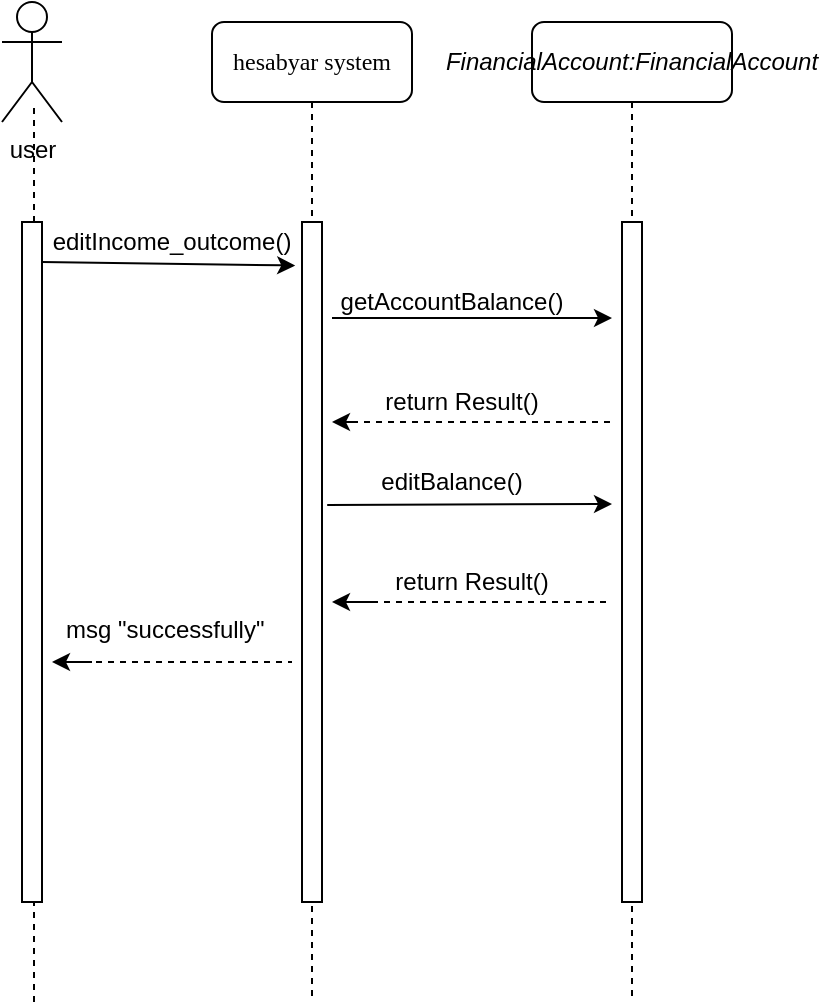 <mxfile version="12.5.8" type="github"><diagram id="2Q6KYuwx_pLNF5ESnzS0" name="Page-1"><mxGraphModel dx="1264" dy="533" grid="1" gridSize="10" guides="1" tooltips="1" connect="1" arrows="1" fold="1" page="1" pageScale="1" pageWidth="850" pageHeight="1100" math="0" shadow="0"><root><mxCell id="0"/><mxCell id="1" parent="0"/><mxCell id="6kybMYccWwTdQ4rC23BJ-1" value="hesabyar system" style="shape=umlLifeline;perimeter=lifelinePerimeter;whiteSpace=wrap;html=1;container=1;collapsible=0;recursiveResize=0;outlineConnect=0;rounded=1;shadow=0;comic=0;labelBackgroundColor=none;strokeColor=#000000;strokeWidth=1;fillColor=#FFFFFF;fontFamily=Verdana;fontSize=12;fontColor=#000000;align=center;" vertex="1" parent="1"><mxGeometry x="240" y="80" width="100" height="490" as="geometry"/></mxCell><mxCell id="6kybMYccWwTdQ4rC23BJ-2" value="" style="html=1;points=[];perimeter=orthogonalPerimeter;rounded=0;shadow=0;comic=0;labelBackgroundColor=none;strokeColor=#000000;strokeWidth=1;fillColor=#FFFFFF;fontFamily=Verdana;fontSize=12;fontColor=#000000;align=center;" vertex="1" parent="6kybMYccWwTdQ4rC23BJ-1"><mxGeometry x="45" y="100" width="10" height="340" as="geometry"/></mxCell><mxCell id="6kybMYccWwTdQ4rC23BJ-3" value="" style="endArrow=none;dashed=1;html=1;" edge="1" parent="1" source="6kybMYccWwTdQ4rC23BJ-5"><mxGeometry width="50" height="50" relative="1" as="geometry"><mxPoint x="151" y="660" as="sourcePoint"/><mxPoint x="151" y="120" as="targetPoint"/></mxGeometry></mxCell><mxCell id="6kybMYccWwTdQ4rC23BJ-4" value="user&lt;br&gt;" style="shape=umlActor;html=1;verticalLabelPosition=bottom;verticalAlign=top;align=center;" vertex="1" parent="1"><mxGeometry x="135" y="70" width="30" height="60" as="geometry"/></mxCell><mxCell id="6kybMYccWwTdQ4rC23BJ-5" value="" style="html=1;points=[];perimeter=orthogonalPerimeter;" vertex="1" parent="1"><mxGeometry x="145" y="180" width="10" height="340" as="geometry"/></mxCell><mxCell id="6kybMYccWwTdQ4rC23BJ-6" value="" style="endArrow=none;dashed=1;html=1;" edge="1" parent="1" target="6kybMYccWwTdQ4rC23BJ-5"><mxGeometry width="50" height="50" relative="1" as="geometry"><mxPoint x="151" y="570" as="sourcePoint"/><mxPoint x="151" y="120" as="targetPoint"/></mxGeometry></mxCell><mxCell id="6kybMYccWwTdQ4rC23BJ-7" value="&lt;i style=&quot;font-family: &amp;#34;helvetica&amp;#34; ; white-space: nowrap&quot;&gt;FinancialAccount:&lt;/i&gt;&lt;i style=&quot;font-family: &amp;#34;helvetica&amp;#34; ; white-space: nowrap&quot;&gt;FinancialAccount&lt;/i&gt;" style="shape=umlLifeline;perimeter=lifelinePerimeter;whiteSpace=wrap;html=1;container=1;collapsible=0;recursiveResize=0;outlineConnect=0;rounded=1;shadow=0;comic=0;labelBackgroundColor=none;strokeColor=#000000;strokeWidth=1;fillColor=#FFFFFF;fontFamily=Verdana;fontSize=12;fontColor=#000000;align=center;size=40;" vertex="1" parent="1"><mxGeometry x="400" y="80" width="100" height="490" as="geometry"/></mxCell><mxCell id="6kybMYccWwTdQ4rC23BJ-8" value="" style="html=1;points=[];perimeter=orthogonalPerimeter;rounded=0;shadow=0;comic=0;labelBackgroundColor=none;strokeColor=#000000;strokeWidth=1;fillColor=#FFFFFF;fontFamily=Verdana;fontSize=12;fontColor=#000000;align=center;" vertex="1" parent="6kybMYccWwTdQ4rC23BJ-7"><mxGeometry x="45" y="100" width="10" height="340" as="geometry"/></mxCell><mxCell id="6kybMYccWwTdQ4rC23BJ-9" value="" style="endArrow=classic;html=1;entryX=-0.34;entryY=0.064;entryDx=0;entryDy=0;entryPerimeter=0;" edge="1" parent="1" target="6kybMYccWwTdQ4rC23BJ-2"><mxGeometry width="50" height="50" relative="1" as="geometry"><mxPoint x="155" y="200" as="sourcePoint"/><mxPoint x="205" y="150" as="targetPoint"/></mxGeometry></mxCell><mxCell id="6kybMYccWwTdQ4rC23BJ-10" value="" style="endArrow=classic;html=1;" edge="1" parent="1"><mxGeometry width="50" height="50" relative="1" as="geometry"><mxPoint x="300" y="228" as="sourcePoint"/><mxPoint x="440" y="228" as="targetPoint"/></mxGeometry></mxCell><mxCell id="6kybMYccWwTdQ4rC23BJ-11" value="" style="endArrow=classic;html=1;" edge="1" parent="1"><mxGeometry width="50" height="50" relative="1" as="geometry"><mxPoint x="320" y="370" as="sourcePoint"/><mxPoint x="300" y="370" as="targetPoint"/></mxGeometry></mxCell><mxCell id="6kybMYccWwTdQ4rC23BJ-12" value="" style="endArrow=none;dashed=1;html=1;" edge="1" parent="1"><mxGeometry width="50" height="50" relative="1" as="geometry"><mxPoint x="310" y="280" as="sourcePoint"/><mxPoint x="440" y="280" as="targetPoint"/></mxGeometry></mxCell><mxCell id="6kybMYccWwTdQ4rC23BJ-13" value="" style="endArrow=classic;html=1;" edge="1" parent="1"><mxGeometry width="50" height="50" relative="1" as="geometry"><mxPoint x="310" y="280" as="sourcePoint"/><mxPoint x="300" y="280" as="targetPoint"/><Array as="points"><mxPoint x="300" y="280"/></Array></mxGeometry></mxCell><mxCell id="6kybMYccWwTdQ4rC23BJ-14" value="" style="endArrow=none;dashed=1;html=1;" edge="1" parent="1"><mxGeometry width="50" height="50" relative="1" as="geometry"><mxPoint x="320" y="370" as="sourcePoint"/><mxPoint x="440" y="370" as="targetPoint"/></mxGeometry></mxCell><mxCell id="6kybMYccWwTdQ4rC23BJ-15" value="editIncome_outcome()" style="text;html=1;strokeColor=none;fillColor=none;align=center;verticalAlign=middle;whiteSpace=wrap;rounded=0;" vertex="1" parent="1"><mxGeometry x="200" y="180" width="40" height="20" as="geometry"/></mxCell><mxCell id="6kybMYccWwTdQ4rC23BJ-16" value="" style="endArrow=classic;html=1;exitX=1.26;exitY=0.416;exitDx=0;exitDy=0;exitPerimeter=0;" edge="1" parent="1" source="6kybMYccWwTdQ4rC23BJ-2"><mxGeometry width="50" height="50" relative="1" as="geometry"><mxPoint x="140" y="640" as="sourcePoint"/><mxPoint x="440" y="321" as="targetPoint"/></mxGeometry></mxCell><mxCell id="6kybMYccWwTdQ4rC23BJ-17" value="getAccountBalance()" style="text;html=1;strokeColor=none;fillColor=none;align=center;verticalAlign=middle;whiteSpace=wrap;rounded=0;" vertex="1" parent="1"><mxGeometry x="340" y="210" width="40" height="20" as="geometry"/></mxCell><mxCell id="6kybMYccWwTdQ4rC23BJ-18" value="return Result()" style="text;html=1;strokeColor=none;fillColor=none;align=center;verticalAlign=middle;whiteSpace=wrap;rounded=0;" vertex="1" parent="1"><mxGeometry x="320" y="260" width="90" height="20" as="geometry"/></mxCell><mxCell id="6kybMYccWwTdQ4rC23BJ-19" value="editBalance()" style="text;html=1;strokeColor=none;fillColor=none;align=center;verticalAlign=middle;whiteSpace=wrap;rounded=0;" vertex="1" parent="1"><mxGeometry x="340" y="300" width="40" height="20" as="geometry"/></mxCell><mxCell id="6kybMYccWwTdQ4rC23BJ-20" value="return Result()" style="text;html=1;strokeColor=none;fillColor=none;align=center;verticalAlign=middle;whiteSpace=wrap;rounded=0;" vertex="1" parent="1"><mxGeometry x="320" y="350" width="100" height="20" as="geometry"/></mxCell><mxCell id="6kybMYccWwTdQ4rC23BJ-21" value="" style="endArrow=none;dashed=1;html=1;" edge="1" parent="1"><mxGeometry width="50" height="50" relative="1" as="geometry"><mxPoint x="170" y="400" as="sourcePoint"/><mxPoint x="280" y="400" as="targetPoint"/></mxGeometry></mxCell><mxCell id="6kybMYccWwTdQ4rC23BJ-22" value="" style="endArrow=classic;html=1;" edge="1" parent="1"><mxGeometry width="50" height="50" relative="1" as="geometry"><mxPoint x="180" y="400" as="sourcePoint"/><mxPoint x="160" y="400" as="targetPoint"/></mxGeometry></mxCell><mxCell id="6kybMYccWwTdQ4rC23BJ-23" value="msg &quot;successfully&quot;" style="text;html=1;" vertex="1" parent="1"><mxGeometry x="165" y="370" width="110" height="30" as="geometry"/></mxCell></root></mxGraphModel></diagram></mxfile>